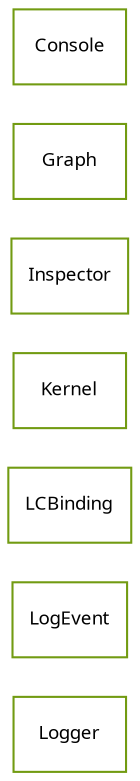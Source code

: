 strict digraph class_diagram {
  rankdir=LR;
  TypeLogger[
    label="Logger",
    URL="Logger.html",
    tooltip="com.sekati.kernel.Logger",
    fontname="Verdana",
    fontsize="9"
    color="#729b12"
    shape="record"
  ];
  TypeLogEvent[
    label="LogEvent",
    URL="LogEvent.html",
    tooltip="com.sekati.kernel.LogEvent",
    fontname="Verdana",
    fontsize="9"
    color="#729b12"
    shape="record"
  ];
  TypeLCBinding[
    label="LCBinding",
    URL="LCBinding.html",
    tooltip="com.sekati.kernel.LCBinding",
    fontname="Verdana",
    fontsize="9"
    color="#729b12"
    shape="record"
  ];
  TypeKernel[
    label="Kernel",
    URL="Kernel.html",
    tooltip="com.sekati.kernel.Kernel",
    fontname="Verdana",
    fontsize="9"
    color="#729b12"
    shape="record"
  ];
  TypeInspector[
    label="Inspector",
    URL="Inspector.html",
    tooltip="com.sekati.kernel.Inspector",
    fontname="Verdana",
    fontsize="9"
    color="#729b12"
    shape="record"
  ];
  TypeGraph[
    label="Graph",
    URL="Graph.html",
    tooltip="com.sekati.kernel.Graph",
    fontname="Verdana",
    fontsize="9"
    color="#729b12"
    shape="record"
  ];
  TypeConsole[
    label="Console",
    URL="Console.html",
    tooltip="com.sekati.kernel.Console",
    fontname="Verdana",
    fontsize="9"
    color="#729b12"
    shape="record"
  ];
}
